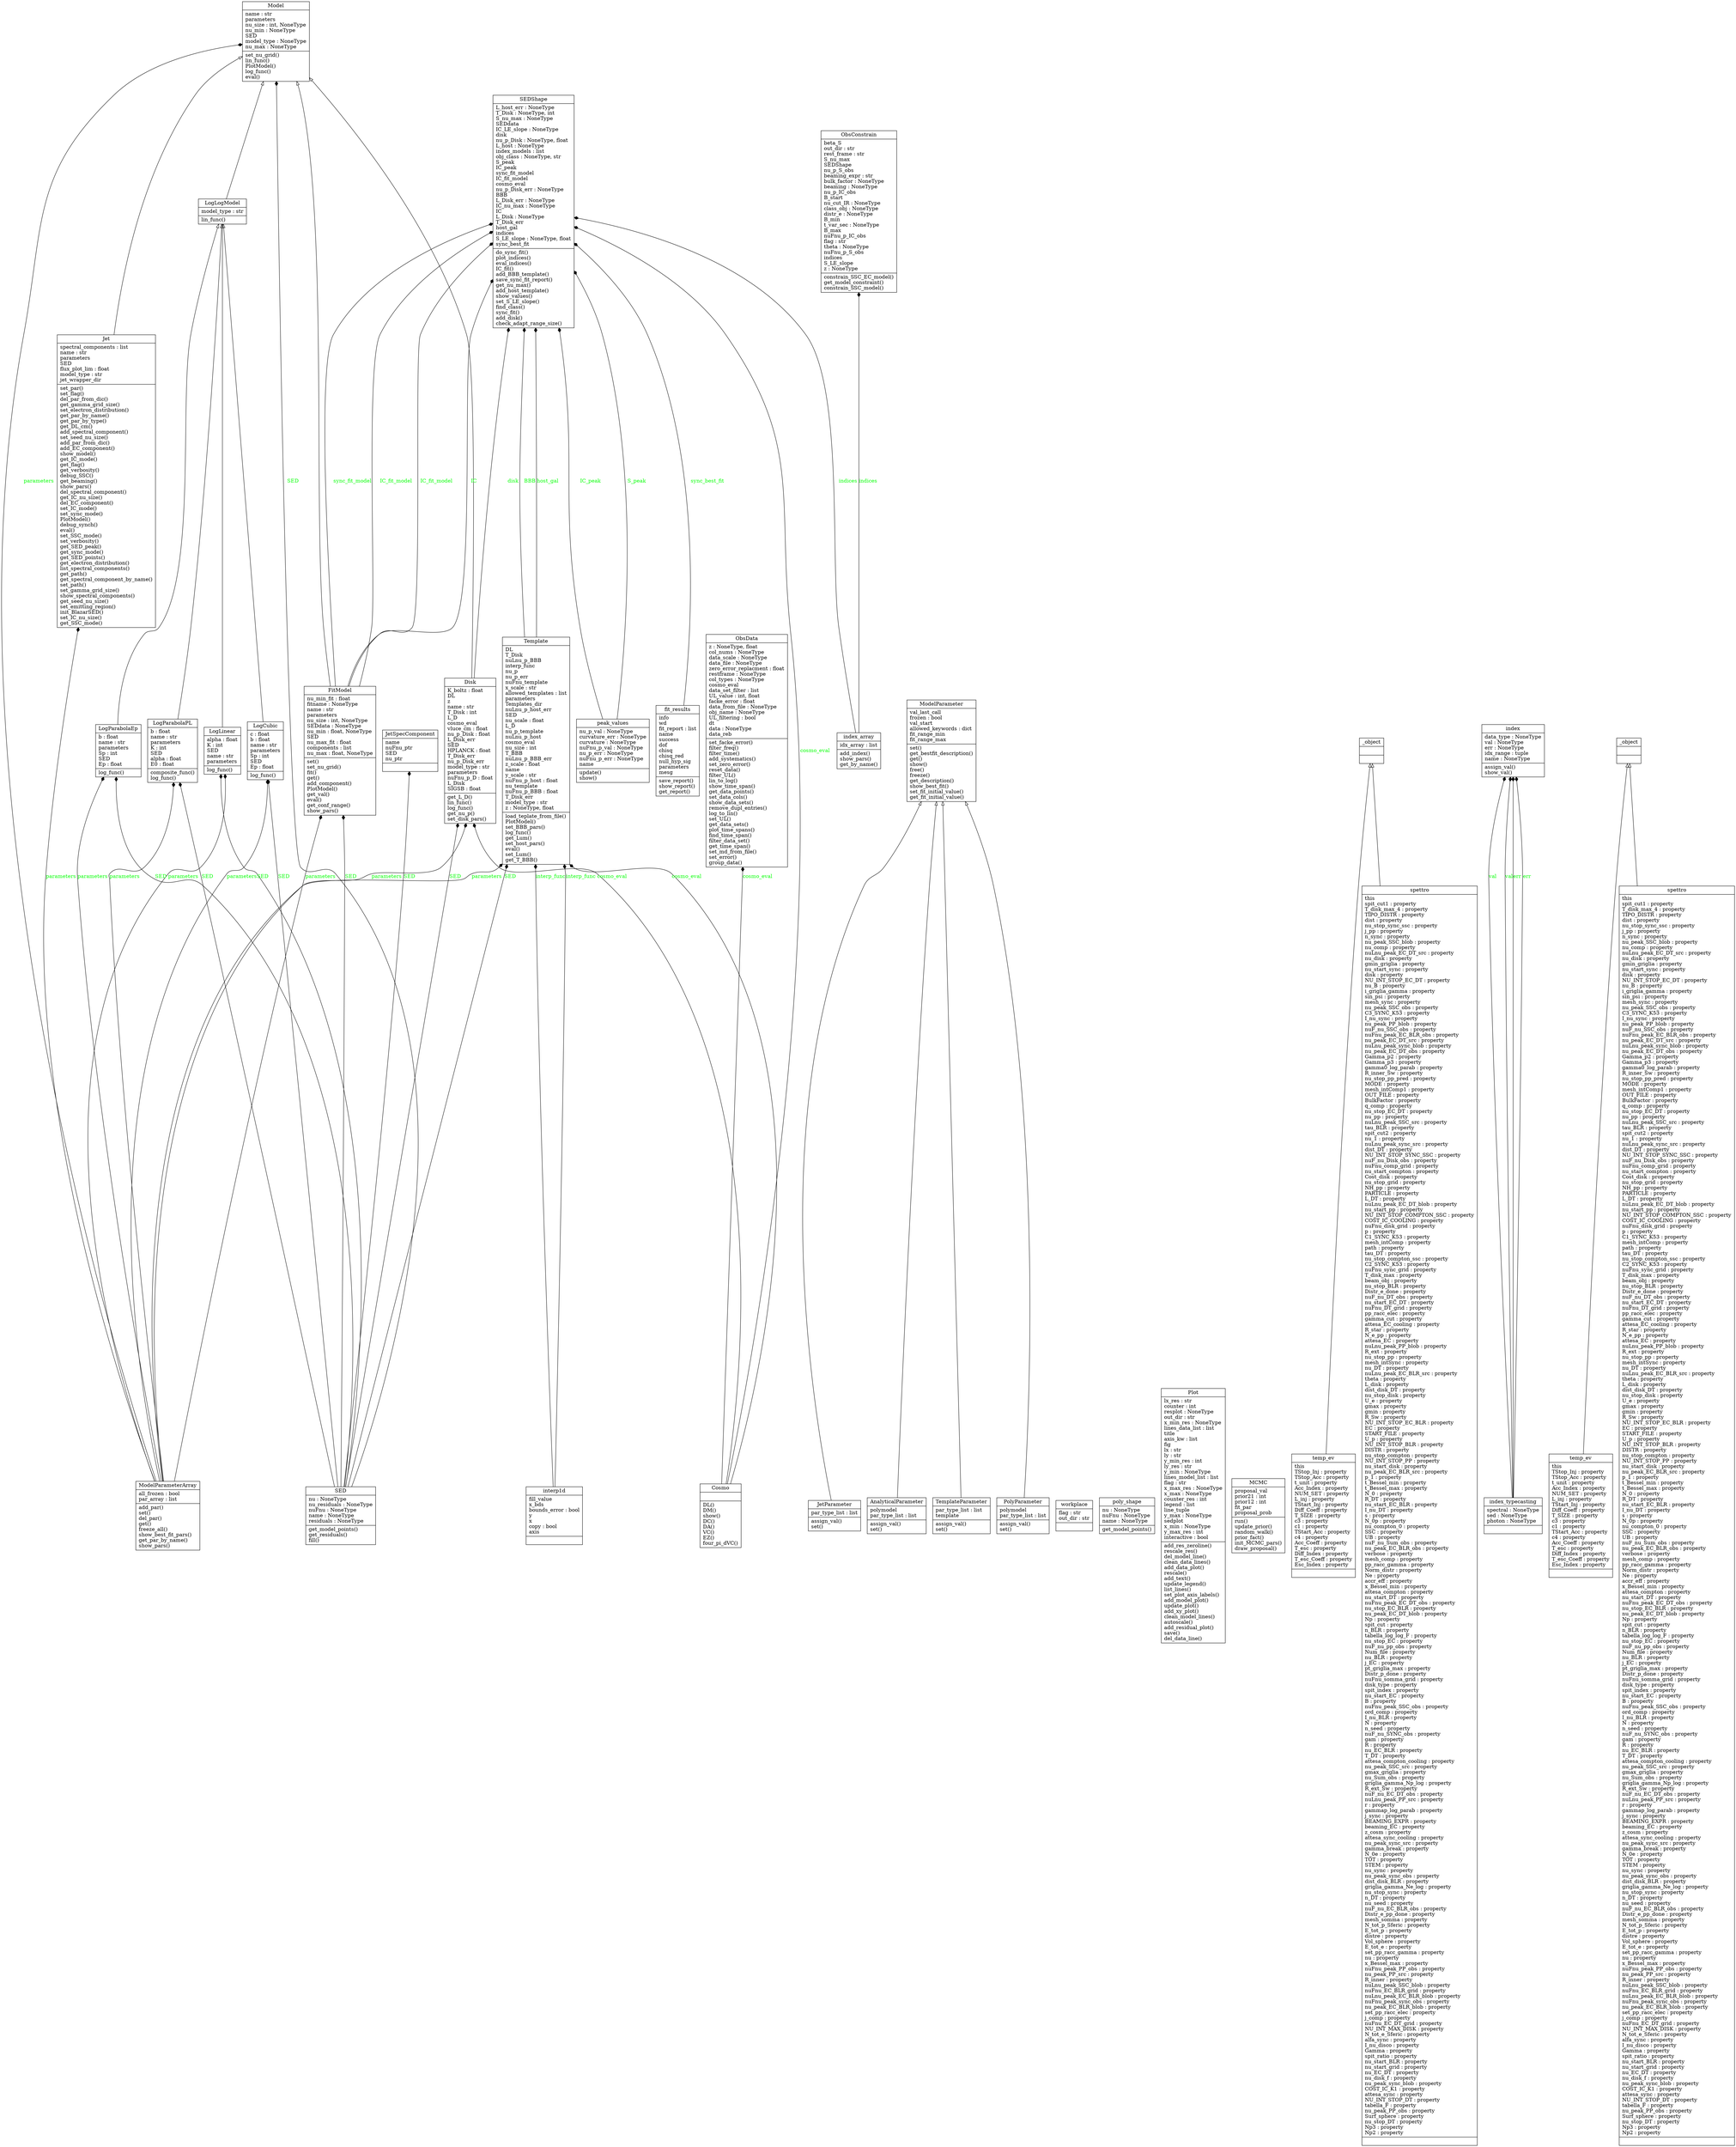 digraph "classes_No_Name" {
charset="utf-8"
rankdir=BT
"4" [shape="record", label="{ModelParameterArray|all_frozen : bool\lpar_array : list\l|add_par()\lset()\ldel_par()\lget()\lfreeze_all()\lshow_best_fit_pars()\lget_par_by_name()\lshow_pars()\l}"];
"5" [shape="record", label="{ModelParameter|val_last_call\lfrozen : bool\lval_start\lallowed_keywords : dict\lfit_range_min\lfit_range_max\l|set()\lget_bestfit_description()\lget()\lshow()\lfree()\lfreeze()\lget_description()\lshow_best_fit()\lset_fit_initial_value()\lget_fit_initial_value()\l}"];
"8" [shape="record", label="{workplace|flag : str\lout_dir : str\l|}"];
"10" [shape="record", label="{SED|nu : NoneType\lnu_residuals : NoneType\lnuFnu : NoneType\lname : NoneType\lresiduals : NoneType\l|get_model_points()\lget_residuals()\lfill()\l}"];
"11" [shape="record", label="{poly_shape|nu : NoneType\lnuFnu : NoneType\lname : NoneType\l|get_model_points()\l}"];
"13" [shape="record", label="{Jet|spectral_components : list\lname : str\lparameters\lSED\lflux_plot_lim : float\lmodel_type : str\ljet_wrapper_dir\l|set_par()\lset_flag()\ldel_par_from_dic()\lget_gamma_grid_size()\lset_electron_distribution()\lget_par_by_name()\lget_par_by_type()\lget_DL_cm()\ladd_spectral_component()\lset_seed_nu_size()\ladd_par_from_dic()\ladd_EC_component()\lshow_model()\lget_IC_mode()\lget_flag()\lget_verbosity()\ldebug_SSC()\lget_beaming()\lshow_pars()\ldel_spectral_component()\lget_IC_nu_size()\ldel_EC_component()\lset_IC_mode()\lset_sync_mode()\lPlotModel()\ldebug_synch()\leval()\lset_SSC_mode()\lset_verbosity()\lget_SED_peak()\lget_sync_mode()\lget_SED_points()\lget_electron_distribution()\llist_spectral_components()\lget_path()\lget_spectral_component_by_name()\lset_path()\lset_gamma_grid_size()\lshow_spectral_components()\lget_seed_nu_size()\lset_emitting_region()\linit_BlazarSED()\lset_IC_nu_size()\lget_SSC_mode()\l}"];
"14" [shape="record", label="{Model|name : str\lparameters\lnu_size : int, NoneType\lnu_min : NoneType\lSED\lmodel_type : NoneType\lnu_max : NoneType\l|set_nu_grid()\llin_func()\lPlotModel()\llog_func()\leval()\l}"];
"15" [shape="record", label="{JetParameter|par_type_list : list\l|assign_val()\lset()\l}"];
"16" [shape="record", label="{JetSpecComponent|name\lnuFnu_ptr\lSED\lnu_ptr\l|}"];
"19" [shape="record", label="{fit_results|info\lwd\lfit_report : list\lname\lsuccess\ldof\lchisq\lchisq_red\lnull_hyp_sig\lparameters\lmesg\l|save_report()\lshow_report()\lget_report()\l}"];
"21" [shape="record", label="{ObsData|z : NoneType, float\lcol_nums : NoneType\ldata_scale : NoneType\ldata_file : NoneType\lzero_error_replacment : float\lrestframe : NoneType\lcol_types : NoneType\lcosmo_eval\ldata_set_filter : list\lUL_value : int, float\lfacke_error : float\ldata_from_file : NoneType\lobj_name : NoneType\lUL_filtering : bool\ldt\ldata : NoneType\ldata_reb\l|set_facke_error()\lfilter_freq()\lfilter_time()\ladd_systematics()\lset_zero_error()\lreset_data()\lfilter_UL()\llin_to_log()\lshow_time_span()\lget_data_points()\lset_data_cols()\lshow_data_sets()\lremove_dupl_entries()\llog_to_lin()\lset_UL()\lget_data_sets()\lplot_time_spans()\lfind_time_span()\lfilter_data_set()\lget_time_span()\lset_md_from_file()\lset_error()\lgroup_data()\l}"];
"22" [shape="record", label="{Cosmo|\l|DL()\lDM()\lshow()\lDC()\lDA()\lVC()\lEZ()\lfour_pi_dVC()\l}"];
"25" [shape="record", label="{Plot|lx_res : str\lcounter : int\lresplot : NoneType\lout_dir : str\lx_min_res : NoneType\llines_data_list : list\ltitle\laxis_kw : list\lfig\llx : str\lly : str\ly_min_res : int\lly_res : str\ly_min : NoneType\llines_model_list : list\lflag : str\lx_max_res : NoneType\lx_max : NoneType\lcounter_res : int\llegend : list\lline_tuple\ly_max : NoneType\lsedplot\lx_min : NoneType\ly_max_res : int\linteractive : bool\l|add_res_zeroline()\lrescale_res()\ldel_model_line()\lclean_data_lines()\ladd_data_plot()\lrescale()\ladd_text()\lupdate_legend()\llist_lines()\lset_plot_axis_labels()\ladd_model_plot()\lupdate_plot()\ladd_xy_plot()\lclean_model_lines()\lautoscale()\ladd_residual_plot()\lsave()\ldel_data_line()\l}"];
"29" [shape="record", label="{AnalyticalParameter|polymodel\lpar_type_list : list\l|assign_val()\lset()\l}"];
"30" [shape="record", label="{Disk|K_boltz : float\lDL\lz\lname : str\lT_Disk : int\lL_D\lcosmo_eval\lvluce_cm : float\lnu_p_Disk : float\lL_Disk_err\lSED\lHPLANCK : float\lT_Disk_err\lnu_p_Disk_err\lmodel_type : str\lparameters\lnuFnu_p_D : float\lL_Disk\lSIGSB : float\l|get_L_D()\llin_func()\llog_func()\lget_nu_p()\lset_disk_pars()\l}"];
"34" [shape="record", label="{ObsConstrain|beta_S\lout_dir : str\lrest_frame : str\lS_nu_max\lSEDShape\lnu_p_S_obs\lbeaming_expr : str\lbulk_factor : NoneType\lbeaming : NoneType\lnu_p_IC_obs\lB_start\lnu_cut_IR : NoneType\lclass_obj : NoneType\ldistr_e : NoneType\lB_min\lt_var_sec : NoneType\lB_max\lnuFnu_p_IC_obs\lflag : str\ltheta : NoneType\lnuFnu_p_S_obs\lindices\lS_LE_slope\lz : NoneType\l|constrain_SSC_EC_model()\lget_model_constraint()\lconstrain_SSC_model()\l}"];
"35" [shape="record", label="{index_array|idx_array : list\l|add_index()\lshow_pars()\lget_by_name()\l}"];
"37" [shape="record", label="{FitModel|nu_min_fit : float\lfitname : NoneType\lname : str\lparameters\lnu_size : int, NoneType\lSEDdata : NoneType\lnu_min : float, NoneType\lSED\lnu_max_fit : float\lcomponents : list\lnu_max : float, NoneType\l|set()\lset_nu_grid()\lfit()\lget()\ladd_component()\lPlotModel()\lget_val()\leval()\lget_conf_range()\lshow_pars()\l}"];
"40" [shape="record", label="{TemplateParameter|par_type_list : list\ltemplate\l|assign_val()\lset()\l}"];
"41" [shape="record", label="{Template|DL\lT_Disk\lnuLnu_p_BBB\linterp_func\lnu_p\lnu_p_err\lnuFnu_template\lx_scale : str\lallowed_templates : list\lparameters\lTemplates_dir\lnuLnu_p_host_err\lSED\lnu_scale : float\lL_D\lnu_p_template\lnuLnu_p_host\lcosmo_eval\lnu_size : int\lT_BBB\lnuLnu_p_BBB_err\lz_scale : float\lname\ly_scale : str\lnuFnu_p_host : float\lnu_template\lnuFnu_p_BBB : float\lT_Disk_err\lmodel_type : str\lz : NoneType, float\l|load_teplate_from_file()\lPlotModel()\lset_BBB_pars()\llog_func()\lget_Lum()\lset_host_pars()\leval()\lset_Lum()\lget_T_BBB()\l}"];
"42" [shape="record", label="{interp1d|fill_value\lx_bds\lbounds_error : bool\ly\lx\lcopy : bool\laxis\l|}"];
"45" [shape="record", label="{LogCubic|c : float\lb : float\lname : str\lparameters\lSp : int\lSED\lEp : float\l|log_func()\l}"];
"46" [shape="record", label="{LogLogModel|model_type : str\l|lin_func()\l}"];
"47" [shape="record", label="{LogParabolaPL|b : float\lname : str\lparameters\lK : int\lSED\lalpha : float\lE0 : float\l|composite_func()\llog_func()\l}"];
"48" [shape="record", label="{PolyParameter|polymodel\lpar_type_list : list\l|assign_val()\lset()\l}"];
"49" [shape="record", label="{LogLinear|alpha : float\lK : int\lSED\lname : str\lparameters\l|log_func()\l}"];
"50" [shape="record", label="{LogParabolaEp|b : float\lname : str\lparameters\lSp : int\lSED\lEp : float\l|log_func()\l}"];
"52" [shape="record", label="{MCMC|proposal_val\lprior21 : int\lprior12 : int\lfit_par\lproposal_prob\l|run()\lupdate_prior()\lrandom_walk()\lprior_fact()\linit_MCMC_pars()\ldraw_proposal()\l}"];
"55" [shape="record", label="{temp_ev|this\lTStop_Inj : property\lTStop_Acc : property\lt_unit : property\lAcc_Index : property\lNUM_SET : property\lL_inj : property\lTStart_Inj : property\lDiff_Coeff : property\lT_SIZE : property\lc3 : property\lc1 : property\lTStart_Acc : property\lc4 : property\lAcc_Coeff : property\lT_esc : property\lDiff_Index : property\lT_esc_Coeff : property\lEsc_Index : property\l|}"];
"56" [shape="record", label="{_object|\l|}"];
"57" [shape="record", label="{spettro|this\lspit_cut1 : property\lT_disk_max_4 : property\lTIPO_DISTR : property\ldist : property\lnu_stop_sync_ssc : property\lj_pp : property\ln_sync : property\lnu_peak_SSC_blob : property\lnu_comp : property\lnuLnu_peak_EC_DT_src : property\lnu_disk : property\lgmin_griglia : property\lnu_start_sync : property\ldisk : property\lNU_INT_STOP_EC_DT : property\lnu_B : property\li_griglia_gamma : property\lsin_psi : property\lmesh_sync : property\lnu_peak_SSC_obs : property\lC3_SYNC_K53 : property\lI_nu_sync : property\lnu_peak_PP_blob : property\lnuF_nu_SSC_obs : property\lnuFnu_peak_EC_BLR_obs : property\lnu_peak_EC_DT_src : property\lnuLnu_peak_sync_blob : property\lnu_peak_EC_DT_obs : property\lGamma_p2 : property\lGamma_p3 : property\lgamma0_log_parab : property\lR_inner_Sw : property\lnu_stop_pp_pred : property\lMODE : property\lmesh_intComp1 : property\lOUT_FILE : property\lBulkFactor : property\lq_comp : property\lnu_stop_EC_DT : property\lnu_pp : property\lnuLnu_peak_SSC_src : property\ltau_BLR : property\lspit_cut2 : property\lnu_1 : property\lnuLnu_peak_sync_src : property\ldist_DT : property\lNU_INT_STOP_SYNC_SSC : property\lnuF_nu_Disk_obs : property\lnuFnu_comp_grid : property\lnu_start_compton : property\lCost_disk : property\lnu_stop_grid : property\lNH_pp : property\lPARTICLE : property\lL_DT : property\lnuLnu_peak_EC_DT_blob : property\lnu_start_pp : property\lNU_INT_STOP_COMPTON_SSC : property\lCOST_IC_COOLING : property\lnuFnu_disk_grid : property\lp : property\lC1_SYNC_K53 : property\lmesh_intComp : property\lpath : property\ltau_DT : property\lnu_stop_compton_ssc : property\lC2_SYNC_K53 : property\lnuFnu_sync_grid : property\lT_disk_max : property\lbeam_obj : property\lnu_stop_BLR : property\lDistr_e_done : property\lnuF_nu_DT_obs : property\lnu_start_EC_DT : property\lnuFnu_DT_grid : property\lpp_racc_elec : property\lgamma_cut : property\lattesa_EC_cooling : property\lR_star : property\lN_e_pp : property\lattesa_EC : property\lnuLnu_peak_PP_blob : property\lR_ext : property\lnu_stop_pp : property\lmesh_intSync : property\lnu_DT : property\lnuLnu_peak_EC_BLR_src : property\ltheta : property\lL_disk : property\ldist_disk_DT : property\lnu_stop_disk : property\lU_e : property\lgmax : property\lgmin : property\lR_Sw : property\lNU_INT_STOP_EC_BLR : property\lEC : property\lSTART_FILE : property\lU_p : property\lNU_INT_STOP_BLR : property\lDISTR : property\lnu_stop_compton : property\lNU_INT_STOP_PP : property\lnu_start_disk : property\lnu_peak_EC_BLR_src : property\lp_1 : property\lt_Bessel_min : property\lt_Bessel_max : property\lN_0 : property\lR_DT : property\lnu_start_EC_BLR : property\lI_nu_DT : property\ls : property\lN_0p : property\lnu_compton_0 : property\lSSC : property\lUB : property\lnuF_nu_Sum_obs : property\lnu_peak_EC_BLR_obs : property\lverbose : property\lmesh_comp : property\lpp_racc_gamma : property\lNorm_distr : property\lNe : property\laccr_eff : property\lx_Bessel_min : property\lattesa_compton : property\lnu_start_DT : property\lnuFnu_peak_EC_DT_obs : property\lnu_stop_EC_BLR : property\lnu_peak_EC_DT_blob : property\lNp : property\lspit_cut : property\ln_BLR : property\ltabella_log_log_F : property\lnu_stop_EC : property\lnuF_nu_pp_obs : property\lNum_file : property\lnu_BLR : property\lj_EC : property\lpt_griglia_max : property\lDistr_p_done : property\lnuFnu_somma_grid : property\ldisk_type : property\lspit_index : property\lnu_start_EC : property\lB : property\lnuFnu_peak_SSC_obs : property\lord_comp : property\lI_nu_BLR : property\lN : property\ln_seed : property\lnuF_nu_SYNC_obs : property\lgam : property\lR : property\lnu_EC_BLR : property\lT_DT : property\lattesa_compton_cooling : property\lnu_peak_SSC_src : property\lgmax_griglia : property\lnu_Sum_obs : property\lgriglia_gamma_Np_log : property\lR_ext_Sw : property\lnuF_nu_EC_DT_obs : property\lnuLnu_peak_PP_src : property\lr : property\lgammap_log_parab : property\lj_sync : property\lBEAMING_EXPR : property\lbeaming_EC : property\lz_cosm : property\lattesa_sync_cooling : property\lnu_peak_sync_src : property\lgamma_break : property\lN_0e : property\lTOT : property\lSTEM : property\lnu_sync : property\lnu_peak_sync_obs : property\ldist_disk_BLR : property\lgriglia_gamma_Ne_log : property\lnu_stop_sync : property\ln_DT : property\lnu_seed : property\lnuF_nu_EC_BLR_obs : property\lDistr_e_pp_done : property\lmesh_somma : property\lN_tot_p_Sferic : property\lE_tot_p : property\ldistre : property\lVol_sphere : property\lE_tot_e : property\lset_pp_racc_gamma : property\lnu : property\lx_Bessel_max : property\lnuFnu_peak_PP_obs : property\lnu_peak_PP_src : property\lR_inner : property\lnuLnu_peak_SSC_blob : property\lnuFnu_EC_BLR_grid : property\lnuLnu_peak_EC_BLR_blob : property\lnuFnu_peak_sync_obs : property\lnu_peak_EC_BLR_blob : property\lset_pp_racc_elec : property\lj_comp : property\lnuFnu_EC_DT_grid : property\lNU_INT_MAX_DISK : property\lN_tot_e_Sferic : property\lalfa_sync : property\lI_nu_disco : property\lGamma : property\lspit_ratio : property\lnu_start_BLR : property\lnu_start_grid : property\lnu_EC_DT : property\lnu_disk_f : property\lnu_peak_sync_blob : property\lCOST_IC_K1 : property\lattesa_sync : property\lNU_INT_STOP_DT : property\ltabella_F : property\lnu_peak_PP_obs : property\lSurf_sphere : property\lnu_stop_DT : property\lNp3 : property\lNp2 : property\l|}"];
"59" [shape="record", label="{SEDShape|L_host_err : NoneType\lT_Disk : NoneType, int\lS_nu_max : NoneType\lSEDdata\lIC_LE_slope : NoneType\ldisk\lnu_p_Disk : NoneType, float\lL_host : NoneType\lindex_models : list\lobj_class : NoneType, str\lS_peak\lIC_peak\lsync_fit_model\lIC_fit_model\lcosmo_eval\lnu_p_Disk_err : NoneType\lBBB\lL_Disk_err : NoneType\lIC_nu_max : NoneType\lIC\lL_Disk : NoneType\lT_Disk_err\lhost_gal\lindices\lS_LE_slope : NoneType, float\lsync_best_fit\l|do_sync_fit()\lplot_indices()\leval_indices()\lIC_fit()\ladd_BBB_template()\lsave_sync_fit_report()\lget_nu_max()\ladd_host_template()\lshow_values()\lset_S_LE_slope()\lfind_class()\lsync_fit()\ladd_disk()\lcheck_adapt_range_size()\l}"];
"60" [shape="record", label="{peak_values|nu_p_val : NoneType\lcurvature_err : NoneType\lcurvature : NoneType\lnuFnu_p_val : NoneType\lnu_p_err : NoneType\lnuFnu_p_err : NoneType\lname\l|update()\lshow()\l}"];
"61" [shape="record", label="{index|data_type : NoneType\lval : NoneType\lerr : NoneType\lidx_range : tuple\lname : NoneType\l|assign_val()\lshow_val()\l}"];
"62" [shape="record", label="{index_typecasting|spectral : NoneType\lsed : NoneType\lphoton : NoneType\l|}"];
"66" [shape="record", label="{temp_ev|this\lTStop_Inj : property\lTStop_Acc : property\lt_unit : property\lAcc_Index : property\lNUM_SET : property\lL_inj : property\lTStart_Inj : property\lDiff_Coeff : property\lT_SIZE : property\lc3 : property\lc1 : property\lTStart_Acc : property\lc4 : property\lAcc_Coeff : property\lT_esc : property\lDiff_Index : property\lT_esc_Coeff : property\lEsc_Index : property\l|}"];
"67" [shape="record", label="{_object|\l|}"];
"68" [shape="record", label="{spettro|this\lspit_cut1 : property\lT_disk_max_4 : property\lTIPO_DISTR : property\ldist : property\lnu_stop_sync_ssc : property\lj_pp : property\ln_sync : property\lnu_peak_SSC_blob : property\lnu_comp : property\lnuLnu_peak_EC_DT_src : property\lnu_disk : property\lgmin_griglia : property\lnu_start_sync : property\ldisk : property\lNU_INT_STOP_EC_DT : property\lnu_B : property\li_griglia_gamma : property\lsin_psi : property\lmesh_sync : property\lnu_peak_SSC_obs : property\lC3_SYNC_K53 : property\lI_nu_sync : property\lnu_peak_PP_blob : property\lnuF_nu_SSC_obs : property\lnuFnu_peak_EC_BLR_obs : property\lnu_peak_EC_DT_src : property\lnuLnu_peak_sync_blob : property\lnu_peak_EC_DT_obs : property\lGamma_p2 : property\lGamma_p3 : property\lgamma0_log_parab : property\lR_inner_Sw : property\lnu_stop_pp_pred : property\lMODE : property\lmesh_intComp1 : property\lOUT_FILE : property\lBulkFactor : property\lq_comp : property\lnu_stop_EC_DT : property\lnu_pp : property\lnuLnu_peak_SSC_src : property\ltau_BLR : property\lspit_cut2 : property\lnu_1 : property\lnuLnu_peak_sync_src : property\ldist_DT : property\lNU_INT_STOP_SYNC_SSC : property\lnuF_nu_Disk_obs : property\lnuFnu_comp_grid : property\lnu_start_compton : property\lCost_disk : property\lnu_stop_grid : property\lNH_pp : property\lPARTICLE : property\lL_DT : property\lnuLnu_peak_EC_DT_blob : property\lnu_start_pp : property\lNU_INT_STOP_COMPTON_SSC : property\lCOST_IC_COOLING : property\lnuFnu_disk_grid : property\lp : property\lC1_SYNC_K53 : property\lmesh_intComp : property\lpath : property\ltau_DT : property\lnu_stop_compton_ssc : property\lC2_SYNC_K53 : property\lnuFnu_sync_grid : property\lT_disk_max : property\lbeam_obj : property\lnu_stop_BLR : property\lDistr_e_done : property\lnuF_nu_DT_obs : property\lnu_start_EC_DT : property\lnuFnu_DT_grid : property\lpp_racc_elec : property\lgamma_cut : property\lattesa_EC_cooling : property\lR_star : property\lN_e_pp : property\lattesa_EC : property\lnuLnu_peak_PP_blob : property\lR_ext : property\lnu_stop_pp : property\lmesh_intSync : property\lnu_DT : property\lnuLnu_peak_EC_BLR_src : property\ltheta : property\lL_disk : property\ldist_disk_DT : property\lnu_stop_disk : property\lU_e : property\lgmax : property\lgmin : property\lR_Sw : property\lNU_INT_STOP_EC_BLR : property\lEC : property\lSTART_FILE : property\lU_p : property\lNU_INT_STOP_BLR : property\lDISTR : property\lnu_stop_compton : property\lNU_INT_STOP_PP : property\lnu_start_disk : property\lnu_peak_EC_BLR_src : property\lp_1 : property\lt_Bessel_min : property\lt_Bessel_max : property\lN_0 : property\lR_DT : property\lnu_start_EC_BLR : property\lI_nu_DT : property\ls : property\lN_0p : property\lnu_compton_0 : property\lSSC : property\lUB : property\lnuF_nu_Sum_obs : property\lnu_peak_EC_BLR_obs : property\lverbose : property\lmesh_comp : property\lpp_racc_gamma : property\lNorm_distr : property\lNe : property\laccr_eff : property\lx_Bessel_min : property\lattesa_compton : property\lnu_start_DT : property\lnuFnu_peak_EC_DT_obs : property\lnu_stop_EC_BLR : property\lnu_peak_EC_DT_blob : property\lNp : property\lspit_cut : property\ln_BLR : property\ltabella_log_log_F : property\lnu_stop_EC : property\lnuF_nu_pp_obs : property\lNum_file : property\lnu_BLR : property\lj_EC : property\lpt_griglia_max : property\lDistr_p_done : property\lnuFnu_somma_grid : property\ldisk_type : property\lspit_index : property\lnu_start_EC : property\lB : property\lnuFnu_peak_SSC_obs : property\lord_comp : property\lI_nu_BLR : property\lN : property\ln_seed : property\lnuF_nu_SYNC_obs : property\lgam : property\lR : property\lnu_EC_BLR : property\lT_DT : property\lattesa_compton_cooling : property\lnu_peak_SSC_src : property\lgmax_griglia : property\lnu_Sum_obs : property\lgriglia_gamma_Np_log : property\lR_ext_Sw : property\lnuF_nu_EC_DT_obs : property\lnuLnu_peak_PP_src : property\lr : property\lgammap_log_parab : property\lj_sync : property\lBEAMING_EXPR : property\lbeaming_EC : property\lz_cosm : property\lattesa_sync_cooling : property\lnu_peak_sync_src : property\lgamma_break : property\lN_0e : property\lTOT : property\lSTEM : property\lnu_sync : property\lnu_peak_sync_obs : property\ldist_disk_BLR : property\lgriglia_gamma_Ne_log : property\lnu_stop_sync : property\ln_DT : property\lnu_seed : property\lnuF_nu_EC_BLR_obs : property\lDistr_e_pp_done : property\lmesh_somma : property\lN_tot_p_Sferic : property\lE_tot_p : property\ldistre : property\lVol_sphere : property\lE_tot_e : property\lset_pp_racc_gamma : property\lnu : property\lx_Bessel_max : property\lnuFnu_peak_PP_obs : property\lnu_peak_PP_src : property\lR_inner : property\lnuLnu_peak_SSC_blob : property\lnuFnu_EC_BLR_grid : property\lnuLnu_peak_EC_BLR_blob : property\lnuFnu_peak_sync_obs : property\lnu_peak_EC_BLR_blob : property\lset_pp_racc_elec : property\lj_comp : property\lnuFnu_EC_DT_grid : property\lNU_INT_MAX_DISK : property\lN_tot_e_Sferic : property\lalfa_sync : property\lI_nu_disco : property\lGamma : property\lspit_ratio : property\lnu_start_BLR : property\lnu_start_grid : property\lnu_EC_DT : property\lnu_disk_f : property\lnu_peak_sync_blob : property\lCOST_IC_K1 : property\lattesa_sync : property\lNU_INT_STOP_DT : property\ltabella_F : property\lnu_peak_PP_obs : property\lSurf_sphere : property\lnu_stop_DT : property\lNp3 : property\lNp2 : property\l|}"];
"13" -> "14" [arrowtail="none", arrowhead="empty"];
"15" -> "5" [arrowtail="none", arrowhead="empty"];
"29" -> "5" [arrowtail="none", arrowhead="empty"];
"30" -> "14" [arrowtail="none", arrowhead="empty"];
"37" -> "14" [arrowtail="none", arrowhead="empty"];
"40" -> "5" [arrowtail="none", arrowhead="empty"];
"45" -> "46" [arrowtail="none", arrowhead="empty"];
"46" -> "14" [arrowtail="none", arrowhead="empty"];
"47" -> "46" [arrowtail="none", arrowhead="empty"];
"48" -> "5" [arrowtail="none", arrowhead="empty"];
"49" -> "46" [arrowtail="none", arrowhead="empty"];
"50" -> "46" [arrowtail="none", arrowhead="empty"];
"55" -> "56" [arrowtail="none", arrowhead="empty"];
"57" -> "56" [arrowtail="none", arrowhead="empty"];
"66" -> "67" [arrowtail="none", arrowhead="empty"];
"68" -> "67" [arrowtail="none", arrowhead="empty"];
"4" -> "13" [arrowhead="diamond", style="solid", arrowtail="none", fontcolor="green", label="parameters"];
"4" -> "14" [arrowhead="diamond", style="solid", arrowtail="none", fontcolor="green", label="parameters"];
"10" -> "14" [arrowhead="diamond", style="solid", arrowtail="none", fontcolor="green", label="SED"];
"10" -> "16" [arrowhead="diamond", style="solid", arrowtail="none", fontcolor="green", label="SED"];
"22" -> "21" [arrowhead="diamond", style="solid", arrowtail="none", fontcolor="green", label="cosmo_eval"];
"22" -> "30" [arrowhead="diamond", style="solid", arrowtail="none", fontcolor="green", label="cosmo_eval"];
"10" -> "30" [arrowhead="diamond", style="solid", arrowtail="none", fontcolor="green", label="SED"];
"4" -> "30" [arrowhead="diamond", style="solid", arrowtail="none", fontcolor="green", label="parameters"];
"35" -> "34" [arrowhead="diamond", style="solid", arrowtail="none", fontcolor="green", label="indices"];
"4" -> "37" [arrowhead="diamond", style="solid", arrowtail="none", fontcolor="green", label="parameters"];
"10" -> "37" [arrowhead="diamond", style="solid", arrowtail="none", fontcolor="green", label="SED"];
"42" -> "41" [arrowhead="diamond", style="solid", arrowtail="none", fontcolor="green", label="interp_func"];
"42" -> "41" [arrowhead="diamond", style="solid", arrowtail="none", fontcolor="green", label="interp_func"];
"4" -> "41" [arrowhead="diamond", style="solid", arrowtail="none", fontcolor="green", label="parameters"];
"10" -> "41" [arrowhead="diamond", style="solid", arrowtail="none", fontcolor="green", label="SED"];
"22" -> "41" [arrowhead="diamond", style="solid", arrowtail="none", fontcolor="green", label="cosmo_eval"];
"4" -> "45" [arrowhead="diamond", style="solid", arrowtail="none", fontcolor="green", label="parameters"];
"10" -> "45" [arrowhead="diamond", style="solid", arrowtail="none", fontcolor="green", label="SED"];
"4" -> "47" [arrowhead="diamond", style="solid", arrowtail="none", fontcolor="green", label="parameters"];
"10" -> "47" [arrowhead="diamond", style="solid", arrowtail="none", fontcolor="green", label="SED"];
"10" -> "49" [arrowhead="diamond", style="solid", arrowtail="none", fontcolor="green", label="SED"];
"4" -> "49" [arrowhead="diamond", style="solid", arrowtail="none", fontcolor="green", label="parameters"];
"4" -> "50" [arrowhead="diamond", style="solid", arrowtail="none", fontcolor="green", label="parameters"];
"10" -> "50" [arrowhead="diamond", style="solid", arrowtail="none", fontcolor="green", label="SED"];
"30" -> "59" [arrowhead="diamond", style="solid", arrowtail="none", fontcolor="green", label="disk"];
"60" -> "59" [arrowhead="diamond", style="solid", arrowtail="none", fontcolor="green", label="S_peak"];
"60" -> "59" [arrowhead="diamond", style="solid", arrowtail="none", fontcolor="green", label="IC_peak"];
"37" -> "59" [arrowhead="diamond", style="solid", arrowtail="none", fontcolor="green", label="sync_fit_model"];
"37" -> "59" [arrowhead="diamond", style="solid", arrowtail="none", fontcolor="green", label="IC_fit_model"];
"37" -> "59" [arrowhead="diamond", style="solid", arrowtail="none", fontcolor="green", label="IC_fit_model"];
"22" -> "59" [arrowhead="diamond", style="solid", arrowtail="none", fontcolor="green", label="cosmo_eval"];
"41" -> "59" [arrowhead="diamond", style="solid", arrowtail="none", fontcolor="green", label="BBB"];
"37" -> "59" [arrowhead="diamond", style="solid", arrowtail="none", fontcolor="green", label="IC"];
"41" -> "59" [arrowhead="diamond", style="solid", arrowtail="none", fontcolor="green", label="host_gal"];
"35" -> "59" [arrowhead="diamond", style="solid", arrowtail="none", fontcolor="green", label="indices"];
"19" -> "59" [arrowhead="diamond", style="solid", arrowtail="none", fontcolor="green", label="sync_best_fit"];
"62" -> "61" [arrowhead="diamond", style="solid", arrowtail="none", fontcolor="green", label="val"];
"62" -> "61" [arrowhead="diamond", style="solid", arrowtail="none", fontcolor="green", label="val"];
"62" -> "61" [arrowhead="diamond", style="solid", arrowtail="none", fontcolor="green", label="err"];
"62" -> "61" [arrowhead="diamond", style="solid", arrowtail="none", fontcolor="green", label="err"];
}
